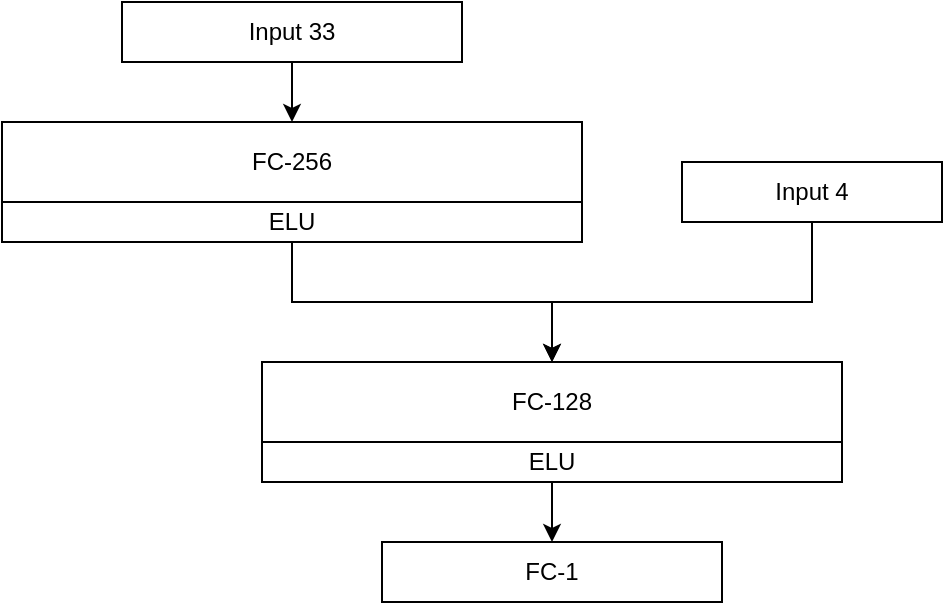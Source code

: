 <mxfile version="14.4.3" type="device"><diagram id="nrrJYcv0uq59VwbDgAv4" name="Seite-1"><mxGraphModel dx="1086" dy="806" grid="1" gridSize="10" guides="1" tooltips="1" connect="1" arrows="1" fold="1" page="1" pageScale="1" pageWidth="827" pageHeight="1169" math="0" shadow="0"><root><mxCell id="0"/><mxCell id="1" parent="0"/><mxCell id="6BgtyrYjD-BMxE0tgPmq-1" value="FC-256" style="rounded=0;whiteSpace=wrap;html=1;" vertex="1" parent="1"><mxGeometry x="100" y="140" width="290" height="40" as="geometry"/></mxCell><mxCell id="6BgtyrYjD-BMxE0tgPmq-2" style="edgeStyle=orthogonalEdgeStyle;rounded=0;orthogonalLoop=1;jettySize=auto;html=1;exitX=0.5;exitY=1;exitDx=0;exitDy=0;entryX=0.5;entryY=0;entryDx=0;entryDy=0;strokeWidth=1;" edge="1" parent="1" source="6BgtyrYjD-BMxE0tgPmq-3" target="6BgtyrYjD-BMxE0tgPmq-4"><mxGeometry relative="1" as="geometry"/></mxCell><mxCell id="6BgtyrYjD-BMxE0tgPmq-3" value="ELU" style="rounded=0;whiteSpace=wrap;html=1;" vertex="1" parent="1"><mxGeometry x="100" y="180" width="290" height="20" as="geometry"/></mxCell><mxCell id="6BgtyrYjD-BMxE0tgPmq-4" value="FC-128" style="rounded=0;whiteSpace=wrap;html=1;" vertex="1" parent="1"><mxGeometry x="230" y="260" width="290" height="40" as="geometry"/></mxCell><mxCell id="6BgtyrYjD-BMxE0tgPmq-5" style="edgeStyle=orthogonalEdgeStyle;rounded=0;orthogonalLoop=1;jettySize=auto;html=1;exitX=0.5;exitY=1;exitDx=0;exitDy=0;entryX=0.5;entryY=0;entryDx=0;entryDy=0;strokeWidth=1;" edge="1" parent="1" source="6BgtyrYjD-BMxE0tgPmq-6" target="6BgtyrYjD-BMxE0tgPmq-12"><mxGeometry relative="1" as="geometry"/></mxCell><mxCell id="6BgtyrYjD-BMxE0tgPmq-6" value="ELU" style="rounded=0;whiteSpace=wrap;html=1;" vertex="1" parent="1"><mxGeometry x="230" y="300" width="290" height="20" as="geometry"/></mxCell><mxCell id="6BgtyrYjD-BMxE0tgPmq-7" style="edgeStyle=orthogonalEdgeStyle;rounded=0;orthogonalLoop=1;jettySize=auto;html=1;exitX=0.5;exitY=1;exitDx=0;exitDy=0;entryX=0.5;entryY=0;entryDx=0;entryDy=0;strokeWidth=1;" edge="1" parent="1" source="6BgtyrYjD-BMxE0tgPmq-8" target="6BgtyrYjD-BMxE0tgPmq-1"><mxGeometry relative="1" as="geometry"/></mxCell><mxCell id="6BgtyrYjD-BMxE0tgPmq-8" value="Input 33" style="rounded=0;whiteSpace=wrap;html=1;" vertex="1" parent="1"><mxGeometry x="160" y="80" width="170" height="30" as="geometry"/></mxCell><mxCell id="6BgtyrYjD-BMxE0tgPmq-9" style="edgeStyle=orthogonalEdgeStyle;rounded=0;orthogonalLoop=1;jettySize=auto;html=1;exitX=0.5;exitY=1;exitDx=0;exitDy=0;entryX=0.5;entryY=0;entryDx=0;entryDy=0;strokeWidth=1;" edge="1" parent="1" source="6BgtyrYjD-BMxE0tgPmq-10" target="6BgtyrYjD-BMxE0tgPmq-4"><mxGeometry relative="1" as="geometry"><Array as="points"><mxPoint x="505" y="230"/><mxPoint x="375" y="230"/></Array></mxGeometry></mxCell><mxCell id="6BgtyrYjD-BMxE0tgPmq-10" value="Input 4" style="rounded=0;whiteSpace=wrap;html=1;" vertex="1" parent="1"><mxGeometry x="440" y="160" width="130" height="30" as="geometry"/></mxCell><mxCell id="6BgtyrYjD-BMxE0tgPmq-11" style="edgeStyle=orthogonalEdgeStyle;rounded=0;orthogonalLoop=1;jettySize=auto;html=1;exitX=0.5;exitY=1;exitDx=0;exitDy=0;strokeWidth=1;" edge="1" parent="1" source="6BgtyrYjD-BMxE0tgPmq-6" target="6BgtyrYjD-BMxE0tgPmq-6"><mxGeometry relative="1" as="geometry"/></mxCell><mxCell id="6BgtyrYjD-BMxE0tgPmq-12" value="FC-1" style="rounded=0;whiteSpace=wrap;html=1;" vertex="1" parent="1"><mxGeometry x="290" y="350" width="170" height="30" as="geometry"/></mxCell></root></mxGraphModel></diagram></mxfile>